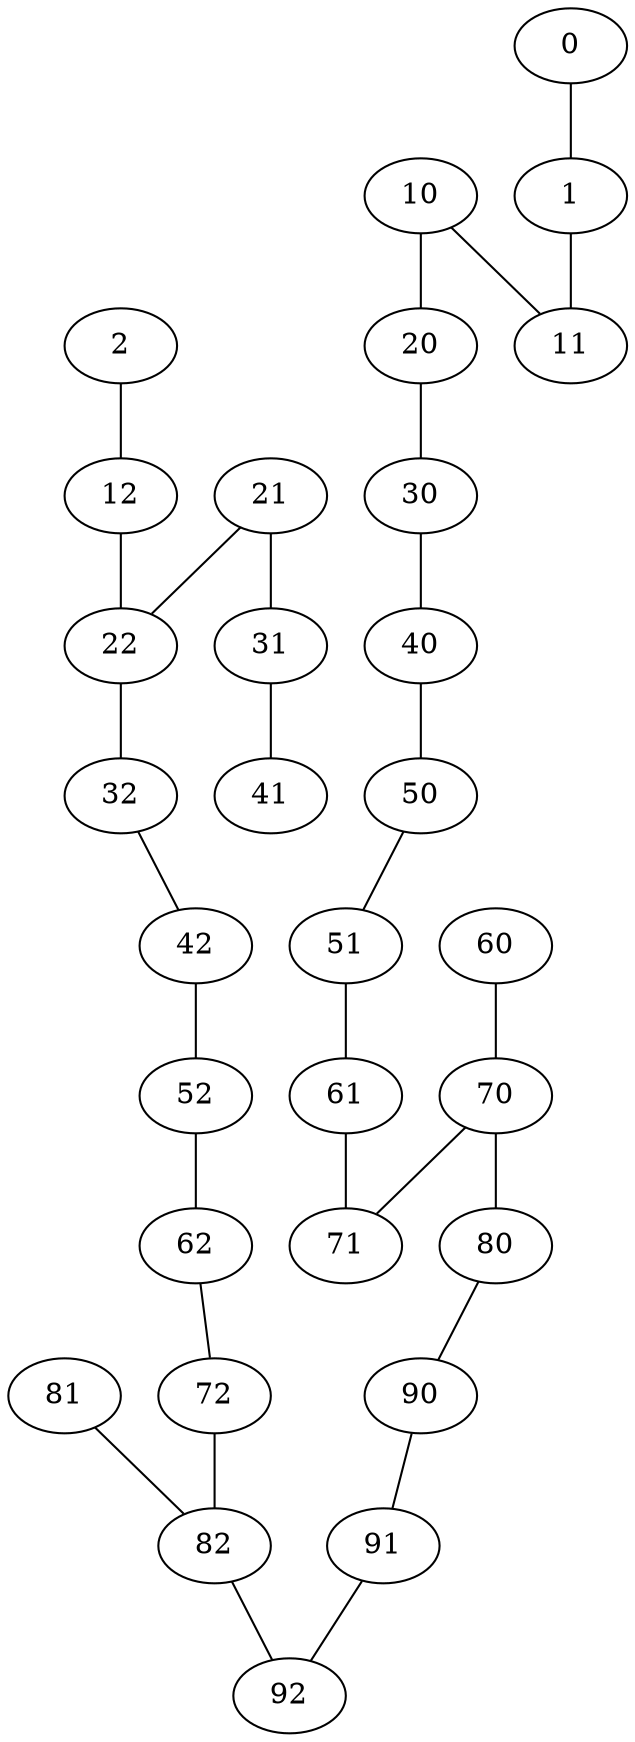 graph{
91 -- 92;
20 -- 30;
22 -- 32;
81 -- 82;
30 -- 40;
60 -- 70;
2 -- 12;
21 -- 22;
82 -- 92;
21 -- 31;
10 -- 20;
31 -- 41;
51 -- 61;
52 -- 62;
1 -- 11;
70 -- 80;
80 -- 90;
90 -- 91;
61 -- 71;
70 -- 71;
40 -- 50;
50 -- 51;
72 -- 82;
62 -- 72;
10 -- 11;
32 -- 42;
42 -- 52;
0 -- 1;
12 -- 22;
}
